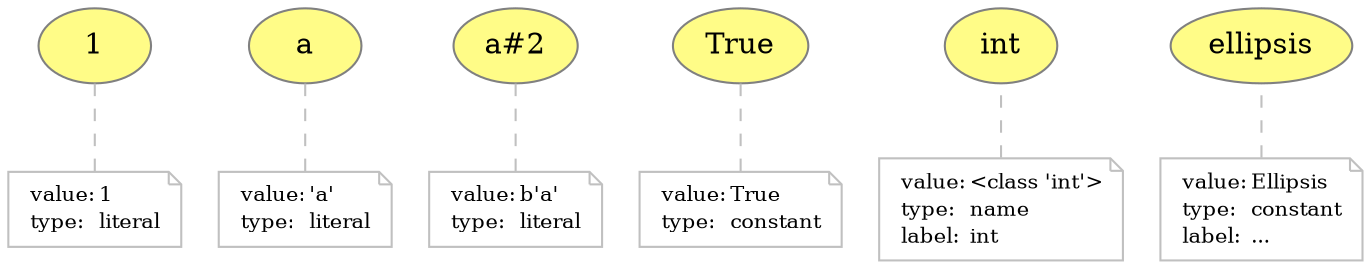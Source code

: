 digraph "PROV" { size="16,12"; rankdir="BT";
"http://example.org/1" [fillcolor="#FFFC87",color="#808080",style="filled",label="1",URL="http://example.org/1"]
"http://example.org/1-attrs" [color="gray",shape="note",fontsize="10",fontcolor="black",label=<<TABLE cellpadding="0" border="0">
	<TR>
	    <TD align="left">value:</TD>
	    <TD align="left">1</TD>
	</TR>
	<TR>
	    <TD align="left">type:</TD>
	    <TD align="left">literal</TD>
	</TR>
</TABLE>>]
"http://example.org/1-attrs" -> "http://example.org/1" [color="gray",style="dashed",arrowhead="none"]
"http://example.org/a" [fillcolor="#FFFC87",color="#808080",style="filled",label="a",URL="http://example.org/a"]
"http://example.org/a-attrs" [color="gray",shape="note",fontsize="10",fontcolor="black",label=<<TABLE cellpadding="0" border="0">
	<TR>
	    <TD align="left">value:</TD>
	    <TD align="left">&#x27;a&#x27;</TD>
	</TR>
	<TR>
	    <TD align="left">type:</TD>
	    <TD align="left">literal</TD>
	</TR>
</TABLE>>]
"http://example.org/a-attrs" -> "http://example.org/a" [color="gray",style="dashed",arrowhead="none"]
"http://example.org/a#2" [fillcolor="#FFFC87",color="#808080",style="filled",label="a#2",URL="http://example.org/a#2"]
"http://example.org/a#2-attrs" [color="gray",shape="note",fontsize="10",fontcolor="black",label=<<TABLE cellpadding="0" border="0">
	<TR>
	    <TD align="left">value:</TD>
	    <TD align="left">b&#x27;a&#x27;</TD>
	</TR>
	<TR>
	    <TD align="left">type:</TD>
	    <TD align="left">literal</TD>
	</TR>
</TABLE>>]
"http://example.org/a#2-attrs" -> "http://example.org/a#2" [color="gray",style="dashed",arrowhead="none"]
"http://example.org/True" [fillcolor="#FFFC87",color="#808080",style="filled",label="True",URL="http://example.org/True"]
"http://example.org/True-attrs" [color="gray",shape="note",fontsize="10",fontcolor="black",label=<<TABLE cellpadding="0" border="0">
	<TR>
	    <TD align="left">value:</TD>
	    <TD align="left">True</TD>
	</TR>
	<TR>
	    <TD align="left">type:</TD>
	    <TD align="left">constant</TD>
	</TR>
</TABLE>>]
"http://example.org/True-attrs" -> "http://example.org/True" [color="gray",style="dashed",arrowhead="none"]
"http://example.org/int" [fillcolor="#FFFC87",color="#808080",style="filled",label="int",URL="http://example.org/int"]
"http://example.org/int-attrs" [color="gray",shape="note",fontsize="10",fontcolor="black",label=<<TABLE cellpadding="0" border="0">
	<TR>
	    <TD align="left">value:</TD>
	    <TD align="left">&lt;class &#x27;int&#x27;&gt;</TD>
	</TR>
	<TR>
	    <TD align="left">type:</TD>
	    <TD align="left">name</TD>
	</TR>
	<TR>
	    <TD align="left">label:</TD>
	    <TD align="left">int</TD>
	</TR>
</TABLE>>]
"http://example.org/int-attrs" -> "http://example.org/int" [color="gray",style="dashed",arrowhead="none"]
"http://example.org/ellipsis" [fillcolor="#FFFC87",color="#808080",style="filled",label="ellipsis",URL="http://example.org/ellipsis"]
"http://example.org/ellipsis-attrs" [color="gray",shape="note",fontsize="10",fontcolor="black",label=<<TABLE cellpadding="0" border="0">
	<TR>
	    <TD align="left">value:</TD>
	    <TD align="left">Ellipsis</TD>
	</TR>
	<TR>
	    <TD align="left">type:</TD>
	    <TD align="left">constant</TD>
	</TR>
	<TR>
	    <TD align="left">label:</TD>
	    <TD align="left">...</TD>
	</TR>
</TABLE>>]
"http://example.org/ellipsis-attrs" -> "http://example.org/ellipsis" [color="gray",style="dashed",arrowhead="none"]
}